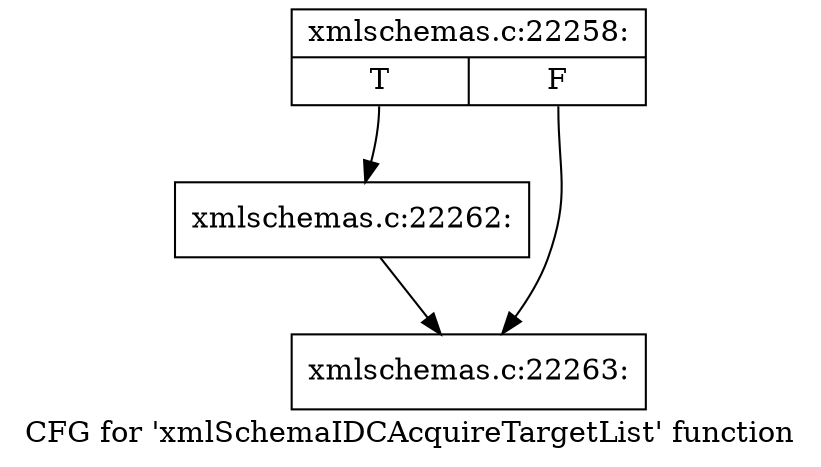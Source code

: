 digraph "CFG for 'xmlSchemaIDCAcquireTargetList' function" {
	label="CFG for 'xmlSchemaIDCAcquireTargetList' function";

	Node0x55d026854c30 [shape=record,label="{xmlschemas.c:22258:|{<s0>T|<s1>F}}"];
	Node0x55d026854c30:s0 -> Node0x55d026859420;
	Node0x55d026854c30:s1 -> Node0x55d026859470;
	Node0x55d026859420 [shape=record,label="{xmlschemas.c:22262:}"];
	Node0x55d026859420 -> Node0x55d026859470;
	Node0x55d026859470 [shape=record,label="{xmlschemas.c:22263:}"];
}
